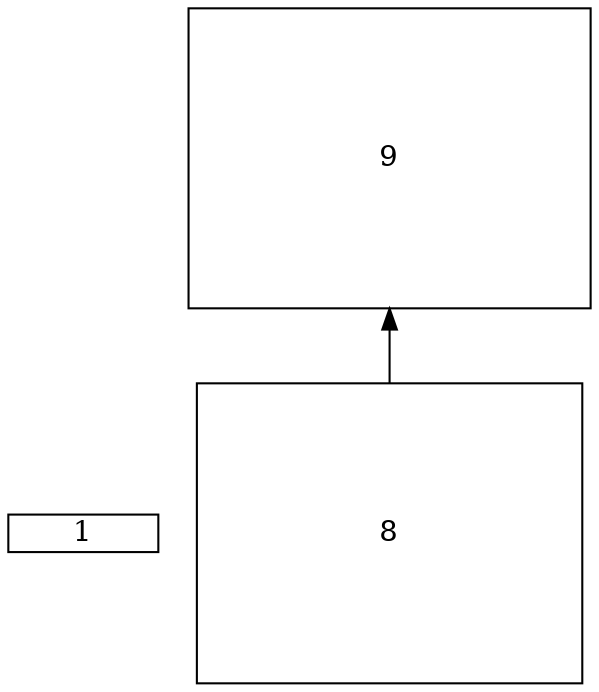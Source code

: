 digraph ap_test{
graph [splines=ortho]
rankdir=BT;
size="500, 500";
1 [shape=box fixedsize=true width=1.0 height=0.25]



8[shape=box fixedsize=true width=2.5666666666666664 height=2.0]
9[shape=box fixedsize=true width=2.6833333333333336 height=2.0]

8 -> 9
}